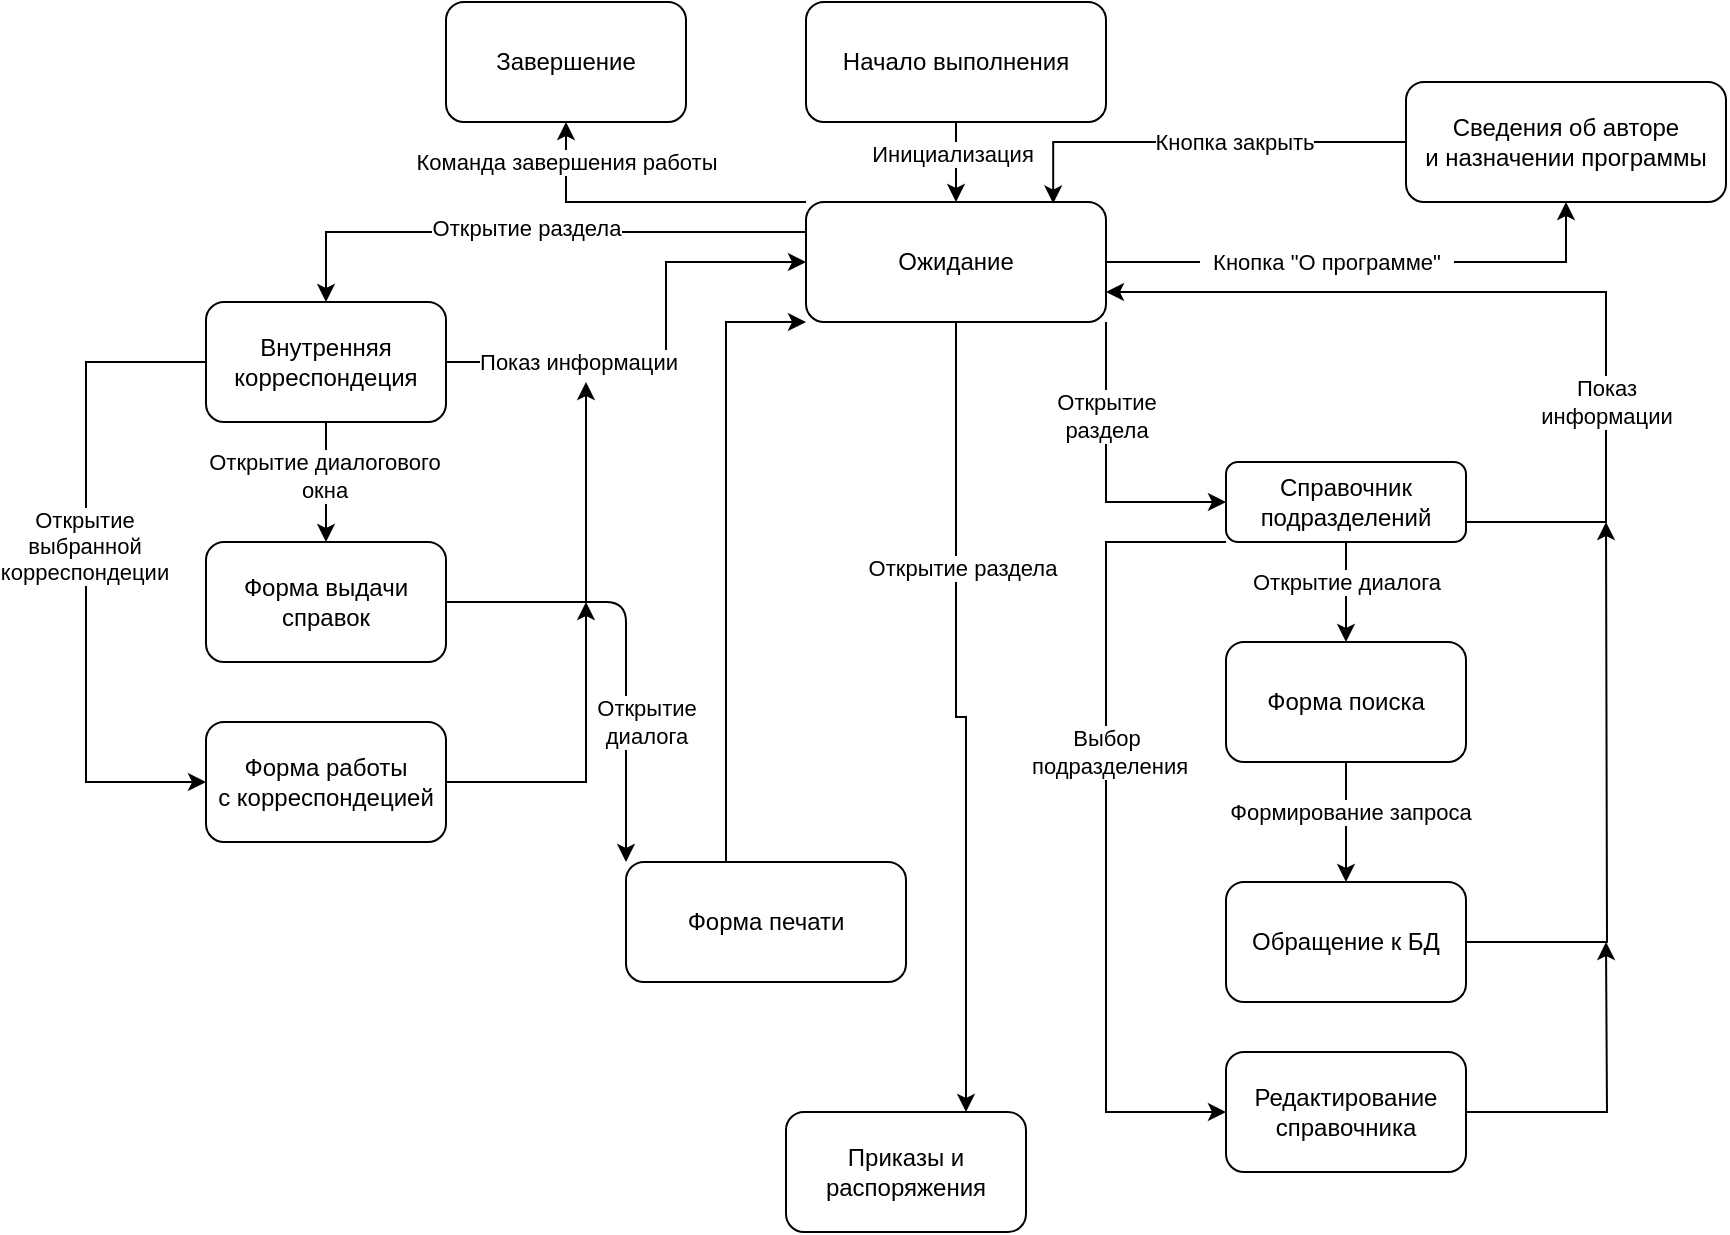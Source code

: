 <mxfile version="14.2.7" type="github">
  <diagram id="LDu1g8iAA_mkwjcUvN5m" name="Page-1">
    <mxGraphModel dx="1891" dy="691" grid="1" gridSize="10" guides="1" tooltips="1" connect="1" arrows="1" fold="1" page="1" pageScale="1" pageWidth="827" pageHeight="1169" math="0" shadow="0">
      <root>
        <mxCell id="0" />
        <mxCell id="1" parent="0" />
        <mxCell id="CZNfJbykFGTCj9U6SbUd-21" style="edgeStyle=orthogonalEdgeStyle;rounded=0;orthogonalLoop=1;jettySize=auto;html=1;exitX=0.5;exitY=1;exitDx=0;exitDy=0;entryX=0.5;entryY=0;entryDx=0;entryDy=0;" edge="1" parent="1" source="CZNfJbykFGTCj9U6SbUd-1" target="CZNfJbykFGTCj9U6SbUd-4">
          <mxGeometry relative="1" as="geometry" />
        </mxCell>
        <mxCell id="CZNfJbykFGTCj9U6SbUd-22" value="Инициализация" style="edgeLabel;html=1;align=center;verticalAlign=middle;resizable=0;points=[];" vertex="1" connectable="0" parent="CZNfJbykFGTCj9U6SbUd-21">
          <mxGeometry x="-0.197" y="-2" relative="1" as="geometry">
            <mxPoint as="offset" />
          </mxGeometry>
        </mxCell>
        <mxCell id="CZNfJbykFGTCj9U6SbUd-1" value="Начало выполнения" style="rounded=1;whiteSpace=wrap;html=1;" vertex="1" parent="1">
          <mxGeometry x="350" width="150" height="60" as="geometry" />
        </mxCell>
        <mxCell id="CZNfJbykFGTCj9U6SbUd-25" style="edgeStyle=orthogonalEdgeStyle;rounded=0;orthogonalLoop=1;jettySize=auto;html=1;exitX=0;exitY=0;exitDx=0;exitDy=0;" edge="1" parent="1" source="CZNfJbykFGTCj9U6SbUd-4" target="CZNfJbykFGTCj9U6SbUd-24">
          <mxGeometry relative="1" as="geometry">
            <Array as="points">
              <mxPoint x="230" y="100" />
            </Array>
          </mxGeometry>
        </mxCell>
        <mxCell id="CZNfJbykFGTCj9U6SbUd-27" value="Команда завершения работы" style="edgeLabel;html=1;align=center;verticalAlign=middle;resizable=0;points=[];" vertex="1" connectable="0" parent="CZNfJbykFGTCj9U6SbUd-25">
          <mxGeometry x="0.534" y="-1" relative="1" as="geometry">
            <mxPoint x="-1" y="-17.71" as="offset" />
          </mxGeometry>
        </mxCell>
        <mxCell id="CZNfJbykFGTCj9U6SbUd-29" style="edgeStyle=orthogonalEdgeStyle;rounded=0;orthogonalLoop=1;jettySize=auto;html=1;exitX=1;exitY=0.5;exitDx=0;exitDy=0;entryX=0.5;entryY=1;entryDx=0;entryDy=0;" edge="1" parent="1" source="CZNfJbykFGTCj9U6SbUd-4" target="CZNfJbykFGTCj9U6SbUd-28">
          <mxGeometry relative="1" as="geometry" />
        </mxCell>
        <mxCell id="CZNfJbykFGTCj9U6SbUd-32" value="&amp;nbsp; Кнопка &quot;О программе&quot; &amp;nbsp;" style="edgeLabel;html=1;align=center;verticalAlign=middle;resizable=0;points=[];" vertex="1" connectable="0" parent="CZNfJbykFGTCj9U6SbUd-29">
          <mxGeometry x="-0.311" y="1" relative="1" as="geometry">
            <mxPoint x="20.59" y="0.98" as="offset" />
          </mxGeometry>
        </mxCell>
        <mxCell id="CZNfJbykFGTCj9U6SbUd-34" style="edgeStyle=orthogonalEdgeStyle;rounded=0;orthogonalLoop=1;jettySize=auto;html=1;exitX=0;exitY=0.25;exitDx=0;exitDy=0;entryX=0.5;entryY=0;entryDx=0;entryDy=0;" edge="1" parent="1" source="CZNfJbykFGTCj9U6SbUd-4" target="CZNfJbykFGTCj9U6SbUd-17">
          <mxGeometry relative="1" as="geometry" />
        </mxCell>
        <mxCell id="CZNfJbykFGTCj9U6SbUd-51" value="Открытие раздела" style="edgeLabel;html=1;align=center;verticalAlign=middle;resizable=0;points=[];" vertex="1" connectable="0" parent="CZNfJbykFGTCj9U6SbUd-34">
          <mxGeometry x="0.017" y="-2" relative="1" as="geometry">
            <mxPoint as="offset" />
          </mxGeometry>
        </mxCell>
        <mxCell id="CZNfJbykFGTCj9U6SbUd-49" style="edgeStyle=orthogonalEdgeStyle;rounded=0;orthogonalLoop=1;jettySize=auto;html=1;exitX=1;exitY=1;exitDx=0;exitDy=0;entryX=0;entryY=0.5;entryDx=0;entryDy=0;" edge="1" parent="1" source="CZNfJbykFGTCj9U6SbUd-4" target="CZNfJbykFGTCj9U6SbUd-18">
          <mxGeometry relative="1" as="geometry" />
        </mxCell>
        <mxCell id="CZNfJbykFGTCj9U6SbUd-50" value="Открытие&lt;br&gt;раздела" style="edgeLabel;html=1;align=center;verticalAlign=middle;resizable=0;points=[];" vertex="1" connectable="0" parent="CZNfJbykFGTCj9U6SbUd-49">
          <mxGeometry x="-0.373" relative="1" as="geometry">
            <mxPoint as="offset" />
          </mxGeometry>
        </mxCell>
        <mxCell id="CZNfJbykFGTCj9U6SbUd-65" style="edgeStyle=orthogonalEdgeStyle;rounded=0;orthogonalLoop=1;jettySize=auto;html=1;exitX=0.5;exitY=1;exitDx=0;exitDy=0;entryX=0.75;entryY=0;entryDx=0;entryDy=0;" edge="1" parent="1" source="CZNfJbykFGTCj9U6SbUd-4" target="CZNfJbykFGTCj9U6SbUd-19">
          <mxGeometry relative="1" as="geometry" />
        </mxCell>
        <mxCell id="CZNfJbykFGTCj9U6SbUd-67" value="Открытие раздела" style="edgeLabel;html=1;align=center;verticalAlign=middle;resizable=0;points=[];" vertex="1" connectable="0" parent="CZNfJbykFGTCj9U6SbUd-65">
          <mxGeometry x="-0.385" y="3" relative="1" as="geometry">
            <mxPoint as="offset" />
          </mxGeometry>
        </mxCell>
        <mxCell id="CZNfJbykFGTCj9U6SbUd-4" value="Ожидание" style="rounded=1;whiteSpace=wrap;html=1;" vertex="1" parent="1">
          <mxGeometry x="350" y="100" width="150" height="60" as="geometry" />
        </mxCell>
        <mxCell id="CZNfJbykFGTCj9U6SbUd-35" style="edgeStyle=orthogonalEdgeStyle;rounded=0;orthogonalLoop=1;jettySize=auto;html=1;exitX=1;exitY=0.5;exitDx=0;exitDy=0;entryX=0;entryY=0.5;entryDx=0;entryDy=0;" edge="1" parent="1" source="CZNfJbykFGTCj9U6SbUd-17" target="CZNfJbykFGTCj9U6SbUd-4">
          <mxGeometry relative="1" as="geometry">
            <Array as="points">
              <mxPoint x="280" y="180" />
              <mxPoint x="280" y="130" />
            </Array>
          </mxGeometry>
        </mxCell>
        <mxCell id="CZNfJbykFGTCj9U6SbUd-36" value="Показ информации" style="edgeLabel;html=1;align=center;verticalAlign=middle;resizable=0;points=[];" vertex="1" connectable="0" parent="CZNfJbykFGTCj9U6SbUd-35">
          <mxGeometry x="-0.547" y="-1" relative="1" as="geometry">
            <mxPoint x="13.53" y="-1.03" as="offset" />
          </mxGeometry>
        </mxCell>
        <mxCell id="CZNfJbykFGTCj9U6SbUd-38" style="edgeStyle=orthogonalEdgeStyle;rounded=0;orthogonalLoop=1;jettySize=auto;html=1;entryX=0.5;entryY=0;entryDx=0;entryDy=0;" edge="1" parent="1" source="CZNfJbykFGTCj9U6SbUd-17" target="CZNfJbykFGTCj9U6SbUd-37">
          <mxGeometry relative="1" as="geometry" />
        </mxCell>
        <mxCell id="CZNfJbykFGTCj9U6SbUd-39" value="Открытие диалогового&lt;br&gt;окна" style="edgeLabel;html=1;align=center;verticalAlign=middle;resizable=0;points=[];" vertex="1" connectable="0" parent="CZNfJbykFGTCj9U6SbUd-38">
          <mxGeometry x="-0.092" y="-1" relative="1" as="geometry">
            <mxPoint as="offset" />
          </mxGeometry>
        </mxCell>
        <mxCell id="CZNfJbykFGTCj9U6SbUd-42" style="edgeStyle=orthogonalEdgeStyle;rounded=0;orthogonalLoop=1;jettySize=auto;html=1;exitX=0;exitY=0.5;exitDx=0;exitDy=0;entryX=0;entryY=0.5;entryDx=0;entryDy=0;" edge="1" parent="1" source="CZNfJbykFGTCj9U6SbUd-17" target="CZNfJbykFGTCj9U6SbUd-41">
          <mxGeometry relative="1" as="geometry">
            <Array as="points">
              <mxPoint x="-10" y="180" />
              <mxPoint x="-10" y="390" />
            </Array>
          </mxGeometry>
        </mxCell>
        <mxCell id="CZNfJbykFGTCj9U6SbUd-45" value="Открытие&lt;br&gt;выбранной&lt;br&gt;корреспондеции" style="edgeLabel;html=1;align=center;verticalAlign=middle;resizable=0;points=[];" vertex="1" connectable="0" parent="CZNfJbykFGTCj9U6SbUd-42">
          <mxGeometry x="-0.081" y="-1" relative="1" as="geometry">
            <mxPoint as="offset" />
          </mxGeometry>
        </mxCell>
        <mxCell id="CZNfJbykFGTCj9U6SbUd-17" value="Внутренняя&lt;br&gt;корреспондеция" style="rounded=1;whiteSpace=wrap;html=1;" vertex="1" parent="1">
          <mxGeometry x="50" y="150" width="120" height="60" as="geometry" />
        </mxCell>
        <mxCell id="CZNfJbykFGTCj9U6SbUd-52" style="edgeStyle=orthogonalEdgeStyle;rounded=0;orthogonalLoop=1;jettySize=auto;html=1;entryX=1;entryY=0.75;entryDx=0;entryDy=0;" edge="1" parent="1" source="CZNfJbykFGTCj9U6SbUd-18" target="CZNfJbykFGTCj9U6SbUd-4">
          <mxGeometry relative="1" as="geometry">
            <Array as="points">
              <mxPoint x="750" y="260" />
              <mxPoint x="750" y="145" />
            </Array>
          </mxGeometry>
        </mxCell>
        <mxCell id="CZNfJbykFGTCj9U6SbUd-53" value="Показ&lt;br&gt;информации" style="edgeLabel;html=1;align=center;verticalAlign=middle;resizable=0;points=[];" vertex="1" connectable="0" parent="CZNfJbykFGTCj9U6SbUd-52">
          <mxGeometry x="-0.341" y="-2" relative="1" as="geometry">
            <mxPoint x="-2.06" y="13.41" as="offset" />
          </mxGeometry>
        </mxCell>
        <mxCell id="CZNfJbykFGTCj9U6SbUd-55" style="edgeStyle=orthogonalEdgeStyle;rounded=0;orthogonalLoop=1;jettySize=auto;html=1;entryX=0.5;entryY=0;entryDx=0;entryDy=0;" edge="1" parent="1" source="CZNfJbykFGTCj9U6SbUd-18" target="CZNfJbykFGTCj9U6SbUd-54">
          <mxGeometry relative="1" as="geometry" />
        </mxCell>
        <mxCell id="CZNfJbykFGTCj9U6SbUd-59" value="Открытие диалога" style="edgeLabel;html=1;align=center;verticalAlign=middle;resizable=0;points=[];" vertex="1" connectable="0" parent="CZNfJbykFGTCj9U6SbUd-55">
          <mxGeometry x="-0.522" y="1" relative="1" as="geometry">
            <mxPoint x="-1" y="8.24" as="offset" />
          </mxGeometry>
        </mxCell>
        <mxCell id="CZNfJbykFGTCj9U6SbUd-62" style="edgeStyle=orthogonalEdgeStyle;rounded=0;orthogonalLoop=1;jettySize=auto;html=1;exitX=0;exitY=1;exitDx=0;exitDy=0;entryX=0;entryY=0.5;entryDx=0;entryDy=0;" edge="1" parent="1" source="CZNfJbykFGTCj9U6SbUd-18" target="CZNfJbykFGTCj9U6SbUd-61">
          <mxGeometry relative="1" as="geometry">
            <Array as="points">
              <mxPoint x="500" y="270" />
              <mxPoint x="500" y="555" />
            </Array>
          </mxGeometry>
        </mxCell>
        <mxCell id="CZNfJbykFGTCj9U6SbUd-64" value="Выбор&lt;br&gt;&amp;nbsp;подразделения" style="edgeLabel;html=1;align=center;verticalAlign=middle;resizable=0;points=[];" vertex="1" connectable="0" parent="CZNfJbykFGTCj9U6SbUd-62">
          <mxGeometry x="-0.186" relative="1" as="geometry">
            <mxPoint as="offset" />
          </mxGeometry>
        </mxCell>
        <mxCell id="CZNfJbykFGTCj9U6SbUd-18" value="Справочник&lt;br&gt;подразделений" style="rounded=1;whiteSpace=wrap;html=1;" vertex="1" parent="1">
          <mxGeometry x="560" y="230" width="120" height="40" as="geometry" />
        </mxCell>
        <mxCell id="CZNfJbykFGTCj9U6SbUd-19" value="Приказы и распоряжения" style="rounded=1;whiteSpace=wrap;html=1;" vertex="1" parent="1">
          <mxGeometry x="340" y="555" width="120" height="60" as="geometry" />
        </mxCell>
        <mxCell id="CZNfJbykFGTCj9U6SbUd-24" value="Завершение" style="rounded=1;whiteSpace=wrap;html=1;" vertex="1" parent="1">
          <mxGeometry x="170" width="120" height="60" as="geometry" />
        </mxCell>
        <mxCell id="CZNfJbykFGTCj9U6SbUd-30" style="edgeStyle=orthogonalEdgeStyle;rounded=0;orthogonalLoop=1;jettySize=auto;html=1;entryX=0.824;entryY=0.013;entryDx=0;entryDy=0;entryPerimeter=0;" edge="1" parent="1" source="CZNfJbykFGTCj9U6SbUd-28" target="CZNfJbykFGTCj9U6SbUd-4">
          <mxGeometry relative="1" as="geometry" />
        </mxCell>
        <mxCell id="CZNfJbykFGTCj9U6SbUd-31" value="Кнопка закрыть" style="edgeLabel;html=1;align=center;verticalAlign=middle;resizable=0;points=[];" vertex="1" connectable="0" parent="CZNfJbykFGTCj9U6SbUd-30">
          <mxGeometry x="0.003" y="1" relative="1" as="geometry">
            <mxPoint x="18.24" y="-1.06" as="offset" />
          </mxGeometry>
        </mxCell>
        <mxCell id="CZNfJbykFGTCj9U6SbUd-28" value="Сведения об авторе&lt;br&gt;и назначении программы" style="rounded=1;whiteSpace=wrap;html=1;" vertex="1" parent="1">
          <mxGeometry x="650" y="40" width="160" height="60" as="geometry" />
        </mxCell>
        <mxCell id="CZNfJbykFGTCj9U6SbUd-40" style="edgeStyle=orthogonalEdgeStyle;rounded=0;orthogonalLoop=1;jettySize=auto;html=1;" edge="1" parent="1" source="CZNfJbykFGTCj9U6SbUd-37">
          <mxGeometry relative="1" as="geometry">
            <mxPoint x="240" y="190" as="targetPoint" />
            <Array as="points">
              <mxPoint x="240" y="300" />
              <mxPoint x="240" y="200" />
            </Array>
          </mxGeometry>
        </mxCell>
        <mxCell id="CZNfJbykFGTCj9U6SbUd-37" value="Форма выдачи справок" style="rounded=1;whiteSpace=wrap;html=1;" vertex="1" parent="1">
          <mxGeometry x="50" y="270" width="120" height="60" as="geometry" />
        </mxCell>
        <mxCell id="CZNfJbykFGTCj9U6SbUd-43" style="edgeStyle=orthogonalEdgeStyle;rounded=0;orthogonalLoop=1;jettySize=auto;html=1;exitX=1;exitY=0.5;exitDx=0;exitDy=0;" edge="1" parent="1" source="CZNfJbykFGTCj9U6SbUd-41">
          <mxGeometry relative="1" as="geometry">
            <mxPoint x="240" y="300" as="targetPoint" />
            <Array as="points">
              <mxPoint x="240" y="390" />
              <mxPoint x="240" y="300" />
            </Array>
          </mxGeometry>
        </mxCell>
        <mxCell id="CZNfJbykFGTCj9U6SbUd-41" value="Форма работы&lt;br&gt;с корреспондецией" style="rounded=1;whiteSpace=wrap;html=1;" vertex="1" parent="1">
          <mxGeometry x="50" y="360" width="120" height="60" as="geometry" />
        </mxCell>
        <mxCell id="CZNfJbykFGTCj9U6SbUd-47" style="edgeStyle=orthogonalEdgeStyle;rounded=0;orthogonalLoop=1;jettySize=auto;html=1;exitX=0.75;exitY=0;exitDx=0;exitDy=0;entryX=0;entryY=1;entryDx=0;entryDy=0;" edge="1" parent="1" source="CZNfJbykFGTCj9U6SbUd-44" target="CZNfJbykFGTCj9U6SbUd-4">
          <mxGeometry relative="1" as="geometry">
            <Array as="points">
              <mxPoint x="310" y="430" />
              <mxPoint x="310" y="160" />
            </Array>
          </mxGeometry>
        </mxCell>
        <mxCell id="CZNfJbykFGTCj9U6SbUd-44" value="Форма печати" style="rounded=1;whiteSpace=wrap;html=1;" vertex="1" parent="1">
          <mxGeometry x="260" y="430" width="140" height="60" as="geometry" />
        </mxCell>
        <mxCell id="CZNfJbykFGTCj9U6SbUd-46" value="" style="endArrow=classic;html=1;entryX=0;entryY=0;entryDx=0;entryDy=0;" edge="1" parent="1" target="CZNfJbykFGTCj9U6SbUd-44">
          <mxGeometry width="50" height="50" relative="1" as="geometry">
            <mxPoint x="240" y="300" as="sourcePoint" />
            <mxPoint x="300" y="300" as="targetPoint" />
            <Array as="points">
              <mxPoint x="260" y="300" />
            </Array>
          </mxGeometry>
        </mxCell>
        <mxCell id="CZNfJbykFGTCj9U6SbUd-48" value="Открытие&lt;br&gt;диалога" style="edgeLabel;html=1;align=center;verticalAlign=middle;resizable=0;points=[];" vertex="1" connectable="0" parent="CZNfJbykFGTCj9U6SbUd-46">
          <mxGeometry x="0.187" y="1" relative="1" as="geometry">
            <mxPoint x="9" y="-9.41" as="offset" />
          </mxGeometry>
        </mxCell>
        <mxCell id="CZNfJbykFGTCj9U6SbUd-57" style="edgeStyle=orthogonalEdgeStyle;rounded=0;orthogonalLoop=1;jettySize=auto;html=1;entryX=0.5;entryY=0;entryDx=0;entryDy=0;" edge="1" parent="1" source="CZNfJbykFGTCj9U6SbUd-54" target="CZNfJbykFGTCj9U6SbUd-56">
          <mxGeometry relative="1" as="geometry" />
        </mxCell>
        <mxCell id="CZNfJbykFGTCj9U6SbUd-58" value="Формирование запроса" style="edgeLabel;html=1;align=center;verticalAlign=middle;resizable=0;points=[];" vertex="1" connectable="0" parent="CZNfJbykFGTCj9U6SbUd-57">
          <mxGeometry x="-0.19" y="2" relative="1" as="geometry">
            <mxPoint as="offset" />
          </mxGeometry>
        </mxCell>
        <mxCell id="CZNfJbykFGTCj9U6SbUd-54" value="Форма поиска" style="rounded=1;whiteSpace=wrap;html=1;" vertex="1" parent="1">
          <mxGeometry x="560" y="320" width="120" height="60" as="geometry" />
        </mxCell>
        <mxCell id="CZNfJbykFGTCj9U6SbUd-60" style="edgeStyle=orthogonalEdgeStyle;rounded=0;orthogonalLoop=1;jettySize=auto;html=1;" edge="1" parent="1" source="CZNfJbykFGTCj9U6SbUd-56">
          <mxGeometry relative="1" as="geometry">
            <mxPoint x="750" y="260" as="targetPoint" />
          </mxGeometry>
        </mxCell>
        <mxCell id="CZNfJbykFGTCj9U6SbUd-56" value="Обращение к БД" style="rounded=1;whiteSpace=wrap;html=1;" vertex="1" parent="1">
          <mxGeometry x="560" y="440" width="120" height="60" as="geometry" />
        </mxCell>
        <mxCell id="CZNfJbykFGTCj9U6SbUd-63" style="edgeStyle=orthogonalEdgeStyle;rounded=0;orthogonalLoop=1;jettySize=auto;html=1;" edge="1" parent="1" source="CZNfJbykFGTCj9U6SbUd-61">
          <mxGeometry relative="1" as="geometry">
            <mxPoint x="750" y="470" as="targetPoint" />
          </mxGeometry>
        </mxCell>
        <mxCell id="CZNfJbykFGTCj9U6SbUd-61" value="Редактирование справочника" style="rounded=1;whiteSpace=wrap;html=1;" vertex="1" parent="1">
          <mxGeometry x="560" y="525" width="120" height="60" as="geometry" />
        </mxCell>
      </root>
    </mxGraphModel>
  </diagram>
</mxfile>
